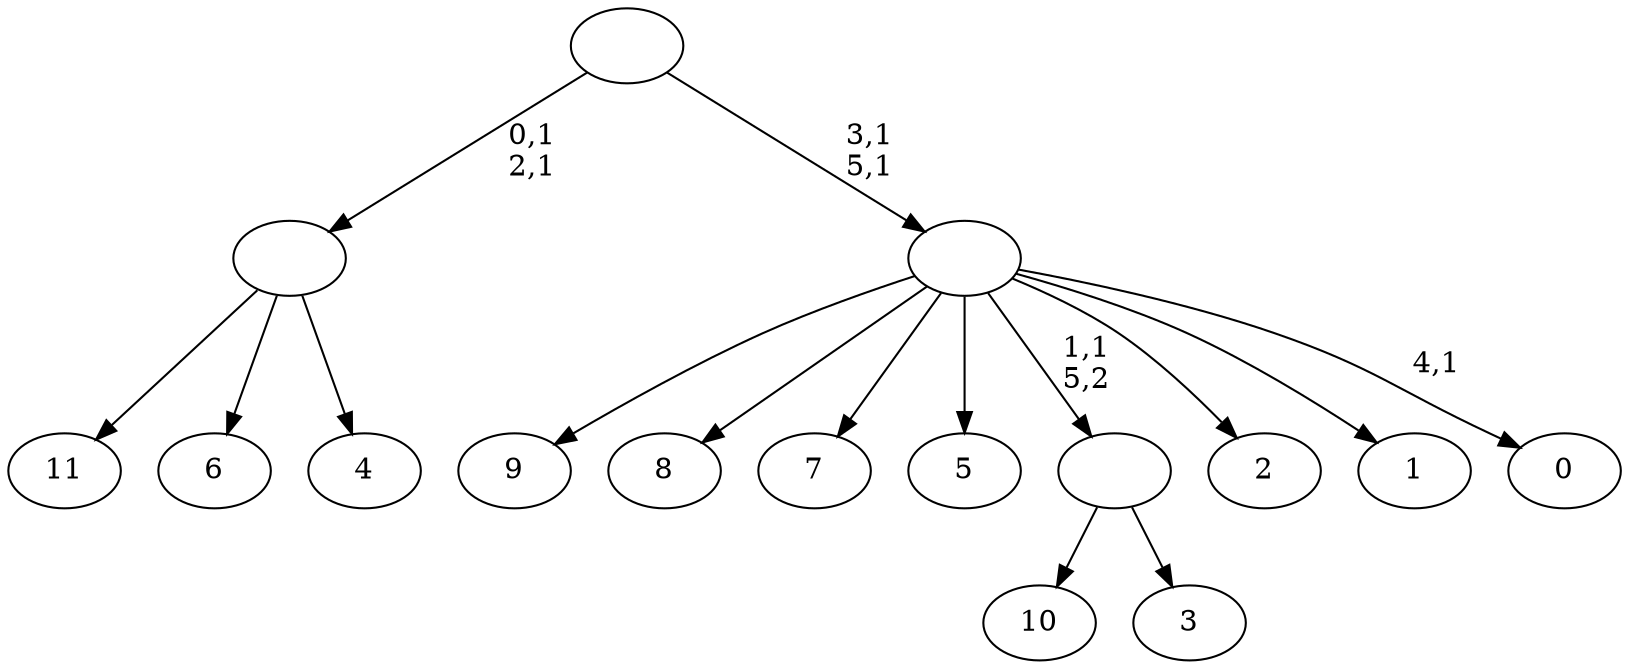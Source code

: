 digraph T {
	18 [label="11"]
	17 [label="10"]
	16 [label="9"]
	15 [label="8"]
	14 [label="7"]
	13 [label="6"]
	12 [label="5"]
	11 [label="4"]
	10 [label=""]
	8 [label="3"]
	7 [label=""]
	6 [label="2"]
	5 [label="1"]
	4 [label="0"]
	2 [label=""]
	0 [label=""]
	10 -> 18 [label=""]
	10 -> 13 [label=""]
	10 -> 11 [label=""]
	7 -> 17 [label=""]
	7 -> 8 [label=""]
	2 -> 4 [label="4,1"]
	2 -> 16 [label=""]
	2 -> 15 [label=""]
	2 -> 14 [label=""]
	2 -> 12 [label=""]
	2 -> 7 [label="1,1\n5,2"]
	2 -> 6 [label=""]
	2 -> 5 [label=""]
	0 -> 2 [label="3,1\n5,1"]
	0 -> 10 [label="0,1\n2,1"]
}
